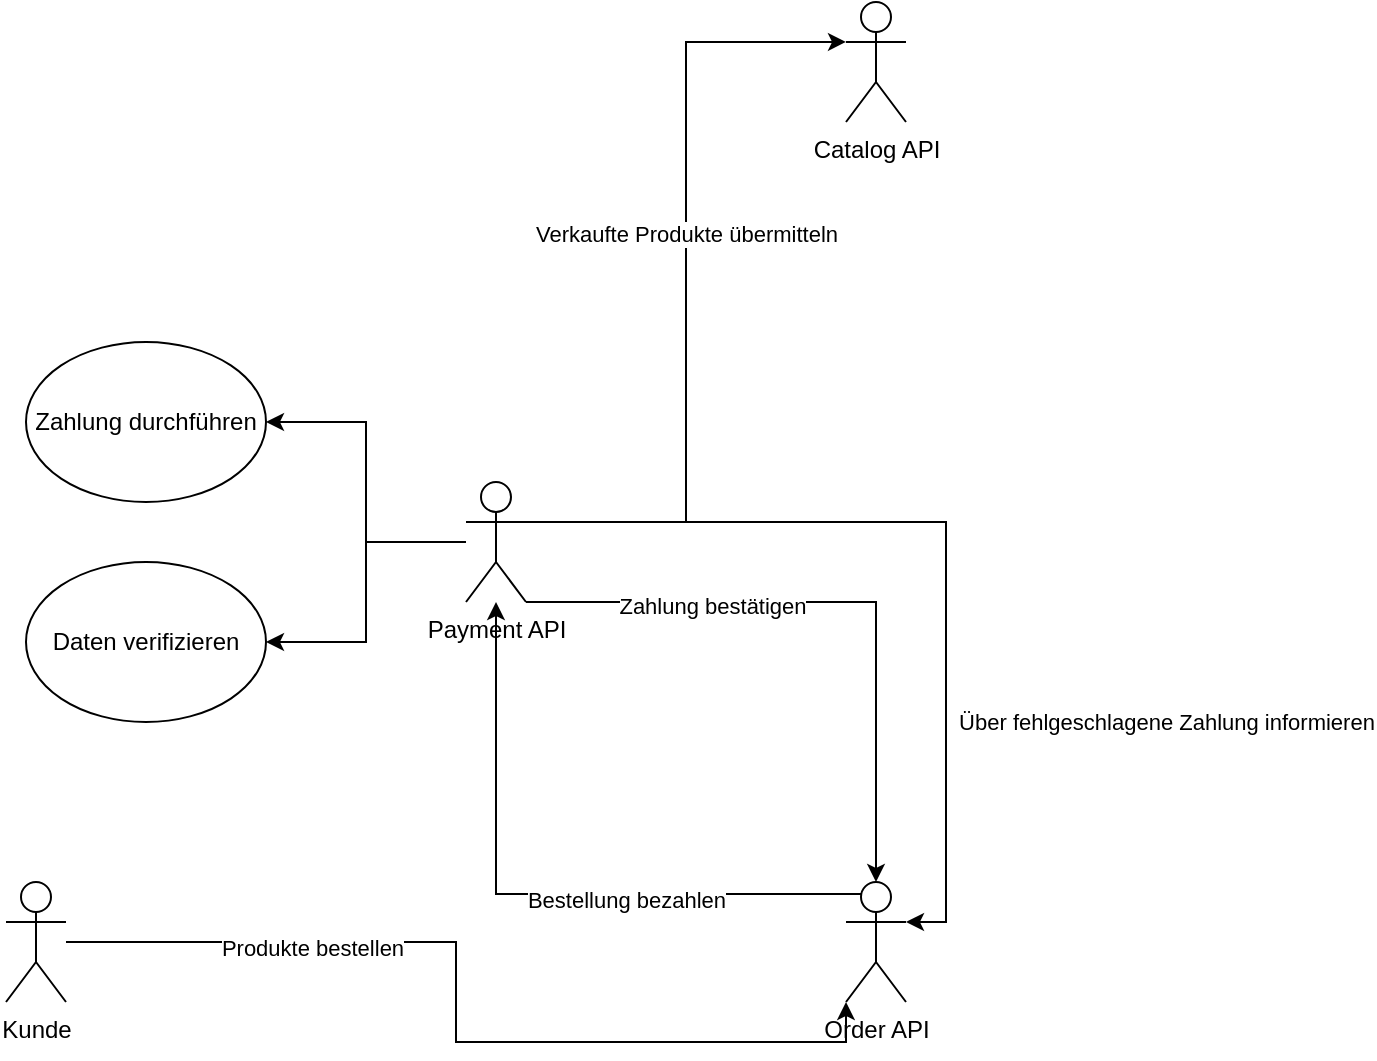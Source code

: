 <mxfile version="14.7.0" type="device"><diagram id="s8WvaSweYiI2NzmoPQMC" name="Page-1"><mxGraphModel dx="474" dy="277" grid="1" gridSize="10" guides="1" tooltips="1" connect="1" arrows="1" fold="1" page="1" pageScale="1" pageWidth="827" pageHeight="1169" math="0" shadow="0"><root><mxCell id="0"/><mxCell id="1" parent="0"/><mxCell id="eiCuDgmsXvRhqXeCtvtN-30" style="edgeStyle=orthogonalEdgeStyle;rounded=0;orthogonalLoop=1;jettySize=auto;html=1;entryX=0;entryY=1;entryDx=0;entryDy=0;entryPerimeter=0;" parent="1" source="eiCuDgmsXvRhqXeCtvtN-1" target="eiCuDgmsXvRhqXeCtvtN-4" edge="1"><mxGeometry relative="1" as="geometry"/></mxCell><mxCell id="eiCuDgmsXvRhqXeCtvtN-31" value="Produkte bestellen" style="edgeLabel;html=1;align=center;verticalAlign=middle;resizable=0;points=[];" parent="eiCuDgmsXvRhqXeCtvtN-30" vertex="1" connectable="0"><mxGeometry x="-0.465" y="-3" relative="1" as="geometry"><mxPoint as="offset"/></mxGeometry></mxCell><mxCell id="eiCuDgmsXvRhqXeCtvtN-1" value="Kunde&lt;br&gt;" style="shape=umlActor;verticalLabelPosition=bottom;verticalAlign=top;html=1;outlineConnect=0;" parent="1" vertex="1"><mxGeometry x="260" y="540" width="30" height="60" as="geometry"/></mxCell><mxCell id="eiCuDgmsXvRhqXeCtvtN-2" value="Catalog API" style="shape=umlActor;verticalLabelPosition=bottom;verticalAlign=top;html=1;outlineConnect=0;" parent="1" vertex="1"><mxGeometry x="680" y="100" width="30" height="60" as="geometry"/></mxCell><mxCell id="eiCuDgmsXvRhqXeCtvtN-17" style="edgeStyle=orthogonalEdgeStyle;rounded=0;orthogonalLoop=1;jettySize=auto;html=1;entryX=0.5;entryY=0;entryDx=0;entryDy=0;entryPerimeter=0;" parent="1" source="eiCuDgmsXvRhqXeCtvtN-3" target="eiCuDgmsXvRhqXeCtvtN-4" edge="1"><mxGeometry relative="1" as="geometry"><Array as="points"><mxPoint x="695" y="400"/></Array></mxGeometry></mxCell><mxCell id="eiCuDgmsXvRhqXeCtvtN-18" value="Zahlung bestätigen" style="edgeLabel;html=1;align=center;verticalAlign=middle;resizable=0;points=[];" parent="eiCuDgmsXvRhqXeCtvtN-17" vertex="1" connectable="0"><mxGeometry x="-0.414" y="-2" relative="1" as="geometry"><mxPoint as="offset"/></mxGeometry></mxCell><mxCell id="eiCuDgmsXvRhqXeCtvtN-21" style="edgeStyle=orthogonalEdgeStyle;rounded=0;orthogonalLoop=1;jettySize=auto;html=1;entryX=1;entryY=0.5;entryDx=0;entryDy=0;" parent="1" source="eiCuDgmsXvRhqXeCtvtN-3" target="eiCuDgmsXvRhqXeCtvtN-20" edge="1"><mxGeometry relative="1" as="geometry"/></mxCell><mxCell id="eiCuDgmsXvRhqXeCtvtN-22" style="edgeStyle=orthogonalEdgeStyle;rounded=0;orthogonalLoop=1;jettySize=auto;html=1;entryX=1;entryY=0.5;entryDx=0;entryDy=0;" parent="1" source="eiCuDgmsXvRhqXeCtvtN-3" target="eiCuDgmsXvRhqXeCtvtN-19" edge="1"><mxGeometry relative="1" as="geometry"/></mxCell><mxCell id="eiCuDgmsXvRhqXeCtvtN-23" style="edgeStyle=orthogonalEdgeStyle;rounded=0;orthogonalLoop=1;jettySize=auto;html=1;entryX=0;entryY=0.333;entryDx=0;entryDy=0;entryPerimeter=0;" parent="1" source="eiCuDgmsXvRhqXeCtvtN-3" target="eiCuDgmsXvRhqXeCtvtN-2" edge="1"><mxGeometry relative="1" as="geometry"><Array as="points"><mxPoint x="600" y="360"/><mxPoint x="600" y="120"/></Array></mxGeometry></mxCell><mxCell id="eiCuDgmsXvRhqXeCtvtN-24" value="Verkaufte Produkte übermitteln" style="edgeLabel;html=1;align=center;verticalAlign=middle;resizable=0;points=[];" parent="eiCuDgmsXvRhqXeCtvtN-23" vertex="1" connectable="0"><mxGeometry x="0.122" relative="1" as="geometry"><mxPoint as="offset"/></mxGeometry></mxCell><mxCell id="eiCuDgmsXvRhqXeCtvtN-26" style="edgeStyle=orthogonalEdgeStyle;rounded=0;orthogonalLoop=1;jettySize=auto;html=1;exitX=1;exitY=0.333;exitDx=0;exitDy=0;exitPerimeter=0;entryX=1;entryY=0.333;entryDx=0;entryDy=0;entryPerimeter=0;" parent="1" source="eiCuDgmsXvRhqXeCtvtN-3" target="eiCuDgmsXvRhqXeCtvtN-4" edge="1"><mxGeometry relative="1" as="geometry"/></mxCell><mxCell id="eiCuDgmsXvRhqXeCtvtN-27" value="Über fehlgeschlagene Zahlung informieren" style="edgeLabel;html=1;align=center;verticalAlign=middle;resizable=0;points=[];" parent="eiCuDgmsXvRhqXeCtvtN-26" vertex="1" connectable="0"><mxGeometry x="-0.279" relative="1" as="geometry"><mxPoint x="165" y="100" as="offset"/></mxGeometry></mxCell><mxCell id="eiCuDgmsXvRhqXeCtvtN-3" value="Payment API&lt;br&gt;" style="shape=umlActor;verticalLabelPosition=bottom;verticalAlign=top;html=1;outlineConnect=0;" parent="1" vertex="1"><mxGeometry x="490" y="340" width="30" height="60" as="geometry"/></mxCell><mxCell id="eiCuDgmsXvRhqXeCtvtN-15" style="edgeStyle=orthogonalEdgeStyle;rounded=0;orthogonalLoop=1;jettySize=auto;html=1;exitX=0.25;exitY=0.1;exitDx=0;exitDy=0;exitPerimeter=0;" parent="1" source="eiCuDgmsXvRhqXeCtvtN-4" target="eiCuDgmsXvRhqXeCtvtN-3" edge="1"><mxGeometry relative="1" as="geometry"/></mxCell><mxCell id="eiCuDgmsXvRhqXeCtvtN-16" value="Bestellung bezahlen" style="edgeLabel;html=1;align=center;verticalAlign=middle;resizable=0;points=[];" parent="eiCuDgmsXvRhqXeCtvtN-15" vertex="1" connectable="0"><mxGeometry x="-0.279" y="3" relative="1" as="geometry"><mxPoint x="1" as="offset"/></mxGeometry></mxCell><mxCell id="eiCuDgmsXvRhqXeCtvtN-4" value="Order API&lt;br&gt;" style="shape=umlActor;verticalLabelPosition=bottom;verticalAlign=top;html=1;outlineConnect=0;" parent="1" vertex="1"><mxGeometry x="680" y="540" width="30" height="60" as="geometry"/></mxCell><mxCell id="eiCuDgmsXvRhqXeCtvtN-19" value="Zahlung durchführen&lt;br&gt;" style="ellipse;whiteSpace=wrap;html=1;" parent="1" vertex="1"><mxGeometry x="270" y="270" width="120" height="80" as="geometry"/></mxCell><mxCell id="eiCuDgmsXvRhqXeCtvtN-20" value="Daten verifizieren" style="ellipse;whiteSpace=wrap;html=1;" parent="1" vertex="1"><mxGeometry x="270" y="380" width="120" height="80" as="geometry"/></mxCell></root></mxGraphModel></diagram></mxfile>